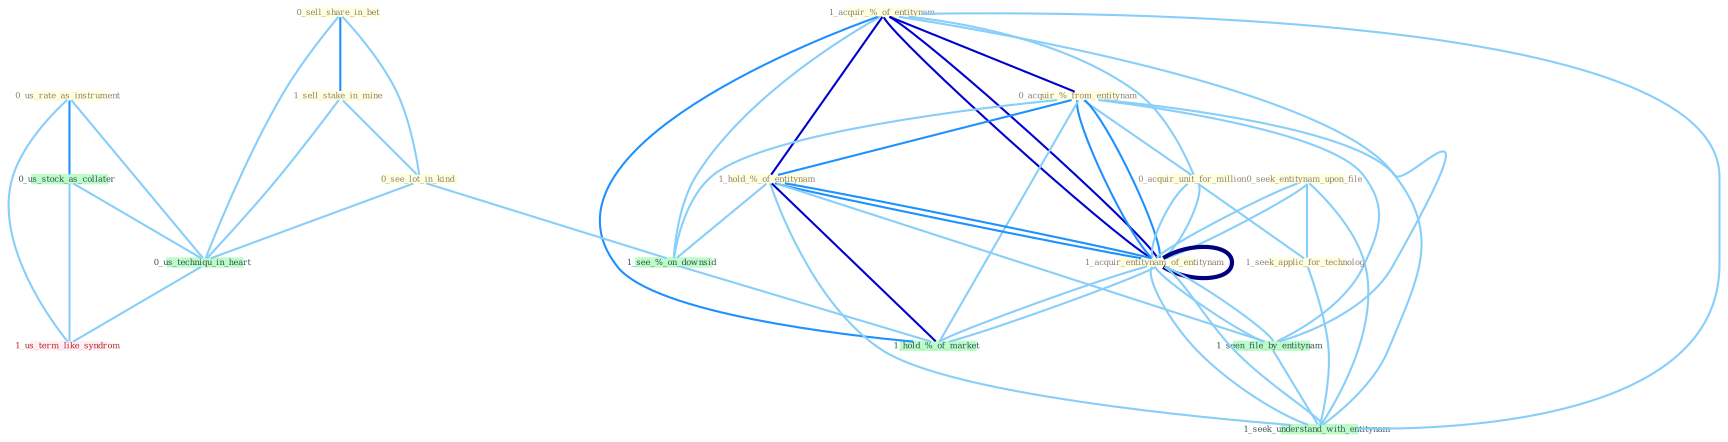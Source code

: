 Graph G{ 
    node
    [shape=polygon,style=filled,width=.5,height=.06,color="#BDFCC9",fixedsize=true,fontsize=4,
    fontcolor="#2f4f4f"];
    {node
    [color="#ffffe0", fontcolor="#8b7d6b"] "0_sell_share_in_bet " "1_acquir_%_of_entitynam " "0_acquir_%_from_entitynam " "1_hold_%_of_entitynam " "1_sell_stake_in_mine " "0_see_lot_in_kind " "0_seek_entitynam_upon_file " "0_acquir_unit_for_million " "1_seek_applic_for_technolog " "0_us_rate_as_instrument " "1_acquir_entitynam_of_entitynam "}
{node [color="#fff0f5", fontcolor="#b22222"] "1_us_term_like_syndrom "}
edge [color="#B0E2FF"];

	"0_sell_share_in_bet " -- "1_sell_stake_in_mine " [w="2", color="#1e90ff" , len=0.8];
	"0_sell_share_in_bet " -- "0_see_lot_in_kind " [w="1", color="#87cefa" ];
	"0_sell_share_in_bet " -- "0_us_techniqu_in_heart " [w="1", color="#87cefa" ];
	"1_acquir_%_of_entitynam " -- "0_acquir_%_from_entitynam " [w="3", color="#0000cd" , len=0.6];
	"1_acquir_%_of_entitynam " -- "1_hold_%_of_entitynam " [w="3", color="#0000cd" , len=0.6];
	"1_acquir_%_of_entitynam " -- "0_acquir_unit_for_million " [w="1", color="#87cefa" ];
	"1_acquir_%_of_entitynam " -- "1_acquir_entitynam_of_entitynam " [w="3", color="#0000cd" , len=0.6];
	"1_acquir_%_of_entitynam " -- "1_seen_file_by_entitynam " [w="1", color="#87cefa" ];
	"1_acquir_%_of_entitynam " -- "1_seek_understand_with_entitynam " [w="1", color="#87cefa" ];
	"1_acquir_%_of_entitynam " -- "1_acquir_entitynam_of_entitynam " [w="3", color="#0000cd" , len=0.6];
	"1_acquir_%_of_entitynam " -- "1_see_%_on_downsid " [w="1", color="#87cefa" ];
	"1_acquir_%_of_entitynam " -- "1_hold_%_of_market " [w="2", color="#1e90ff" , len=0.8];
	"0_acquir_%_from_entitynam " -- "1_hold_%_of_entitynam " [w="2", color="#1e90ff" , len=0.8];
	"0_acquir_%_from_entitynam " -- "0_acquir_unit_for_million " [w="1", color="#87cefa" ];
	"0_acquir_%_from_entitynam " -- "1_acquir_entitynam_of_entitynam " [w="2", color="#1e90ff" , len=0.8];
	"0_acquir_%_from_entitynam " -- "1_seen_file_by_entitynam " [w="1", color="#87cefa" ];
	"0_acquir_%_from_entitynam " -- "1_seek_understand_with_entitynam " [w="1", color="#87cefa" ];
	"0_acquir_%_from_entitynam " -- "1_acquir_entitynam_of_entitynam " [w="2", color="#1e90ff" , len=0.8];
	"0_acquir_%_from_entitynam " -- "1_see_%_on_downsid " [w="1", color="#87cefa" ];
	"0_acquir_%_from_entitynam " -- "1_hold_%_of_market " [w="1", color="#87cefa" ];
	"1_hold_%_of_entitynam " -- "1_acquir_entitynam_of_entitynam " [w="2", color="#1e90ff" , len=0.8];
	"1_hold_%_of_entitynam " -- "1_seen_file_by_entitynam " [w="1", color="#87cefa" ];
	"1_hold_%_of_entitynam " -- "1_seek_understand_with_entitynam " [w="1", color="#87cefa" ];
	"1_hold_%_of_entitynam " -- "1_acquir_entitynam_of_entitynam " [w="2", color="#1e90ff" , len=0.8];
	"1_hold_%_of_entitynam " -- "1_see_%_on_downsid " [w="1", color="#87cefa" ];
	"1_hold_%_of_entitynam " -- "1_hold_%_of_market " [w="3", color="#0000cd" , len=0.6];
	"1_sell_stake_in_mine " -- "0_see_lot_in_kind " [w="1", color="#87cefa" ];
	"1_sell_stake_in_mine " -- "0_us_techniqu_in_heart " [w="1", color="#87cefa" ];
	"0_see_lot_in_kind " -- "0_us_techniqu_in_heart " [w="1", color="#87cefa" ];
	"0_see_lot_in_kind " -- "1_see_%_on_downsid " [w="1", color="#87cefa" ];
	"0_seek_entitynam_upon_file " -- "1_seek_applic_for_technolog " [w="1", color="#87cefa" ];
	"0_seek_entitynam_upon_file " -- "1_acquir_entitynam_of_entitynam " [w="1", color="#87cefa" ];
	"0_seek_entitynam_upon_file " -- "1_seek_understand_with_entitynam " [w="1", color="#87cefa" ];
	"0_seek_entitynam_upon_file " -- "1_acquir_entitynam_of_entitynam " [w="1", color="#87cefa" ];
	"0_acquir_unit_for_million " -- "1_seek_applic_for_technolog " [w="1", color="#87cefa" ];
	"0_acquir_unit_for_million " -- "1_acquir_entitynam_of_entitynam " [w="1", color="#87cefa" ];
	"0_acquir_unit_for_million " -- "1_acquir_entitynam_of_entitynam " [w="1", color="#87cefa" ];
	"1_seek_applic_for_technolog " -- "1_seek_understand_with_entitynam " [w="1", color="#87cefa" ];
	"0_us_rate_as_instrument " -- "0_us_stock_as_collater " [w="2", color="#1e90ff" , len=0.8];
	"0_us_rate_as_instrument " -- "0_us_techniqu_in_heart " [w="1", color="#87cefa" ];
	"0_us_rate_as_instrument " -- "1_us_term_like_syndrom " [w="1", color="#87cefa" ];
	"1_acquir_entitynam_of_entitynam " -- "1_seen_file_by_entitynam " [w="1", color="#87cefa" ];
	"1_acquir_entitynam_of_entitynam " -- "1_seek_understand_with_entitynam " [w="1", color="#87cefa" ];
	"1_acquir_entitynam_of_entitynam " -- "1_acquir_entitynam_of_entitynam " [w="4", style=bold, color="#000080", len=0.4];
	"1_acquir_entitynam_of_entitynam " -- "1_hold_%_of_market " [w="1", color="#87cefa" ];
	"1_seen_file_by_entitynam " -- "1_seek_understand_with_entitynam " [w="1", color="#87cefa" ];
	"1_seen_file_by_entitynam " -- "1_acquir_entitynam_of_entitynam " [w="1", color="#87cefa" ];
	"0_us_stock_as_collater " -- "0_us_techniqu_in_heart " [w="1", color="#87cefa" ];
	"0_us_stock_as_collater " -- "1_us_term_like_syndrom " [w="1", color="#87cefa" ];
	"1_seek_understand_with_entitynam " -- "1_acquir_entitynam_of_entitynam " [w="1", color="#87cefa" ];
	"1_acquir_entitynam_of_entitynam " -- "1_hold_%_of_market " [w="1", color="#87cefa" ];
	"0_us_techniqu_in_heart " -- "1_us_term_like_syndrom " [w="1", color="#87cefa" ];
	"1_see_%_on_downsid " -- "1_hold_%_of_market " [w="1", color="#87cefa" ];
}